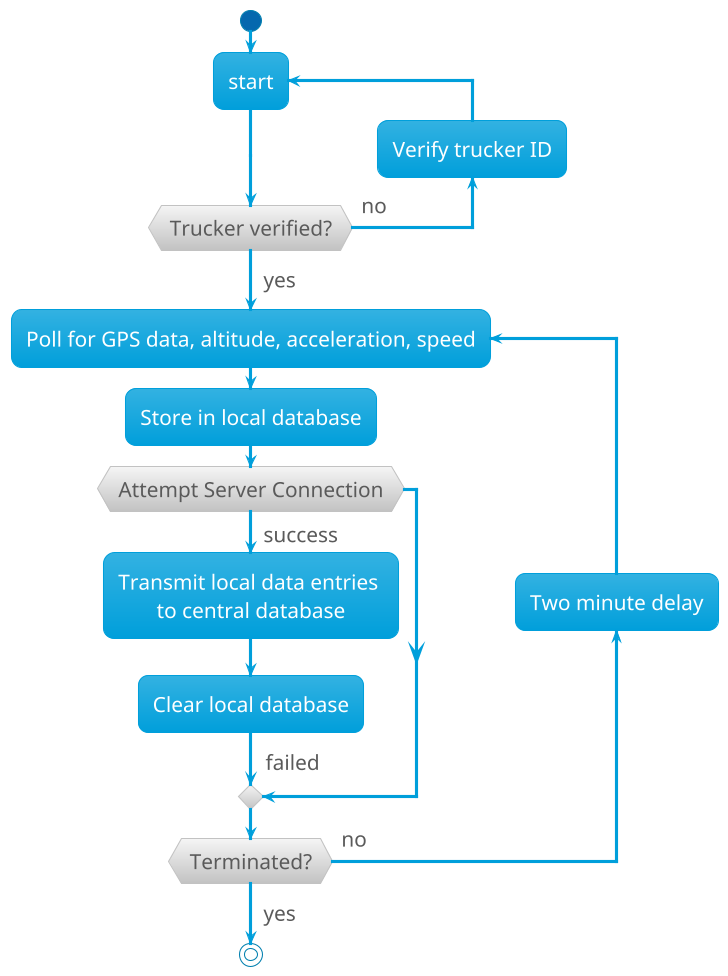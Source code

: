 @startuml

!theme bluegray
skinparam defaultTextAlignment center
skinparam defaultFontSize 20

start

repeat :start;
    backward:Verify trucker ID;
repeat while (Trucker verified?) is (no)
->yes;

repeat :Poll for GPS data, altitude, acceleration, speed;
    :Store in local database;
    if (Attempt Server Connection) is (success) then
        :Transmit local data entries \nto central database;
        :Clear local database;
        ->failed;
    endif
    backward:Two minute delay;
repeat while(Terminated?) is (no)
->yes;

stop

@enduml
